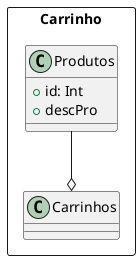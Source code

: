 @startuml carrinho
package Carrinho <<rectangle>> {

  ' Classes
  class Produtos {
    + id: Int
    + descPro
  }

  class Carrinhos {

  }

  ' Relacionamentos
  Produtos --o Carrinhos

}
@enduml